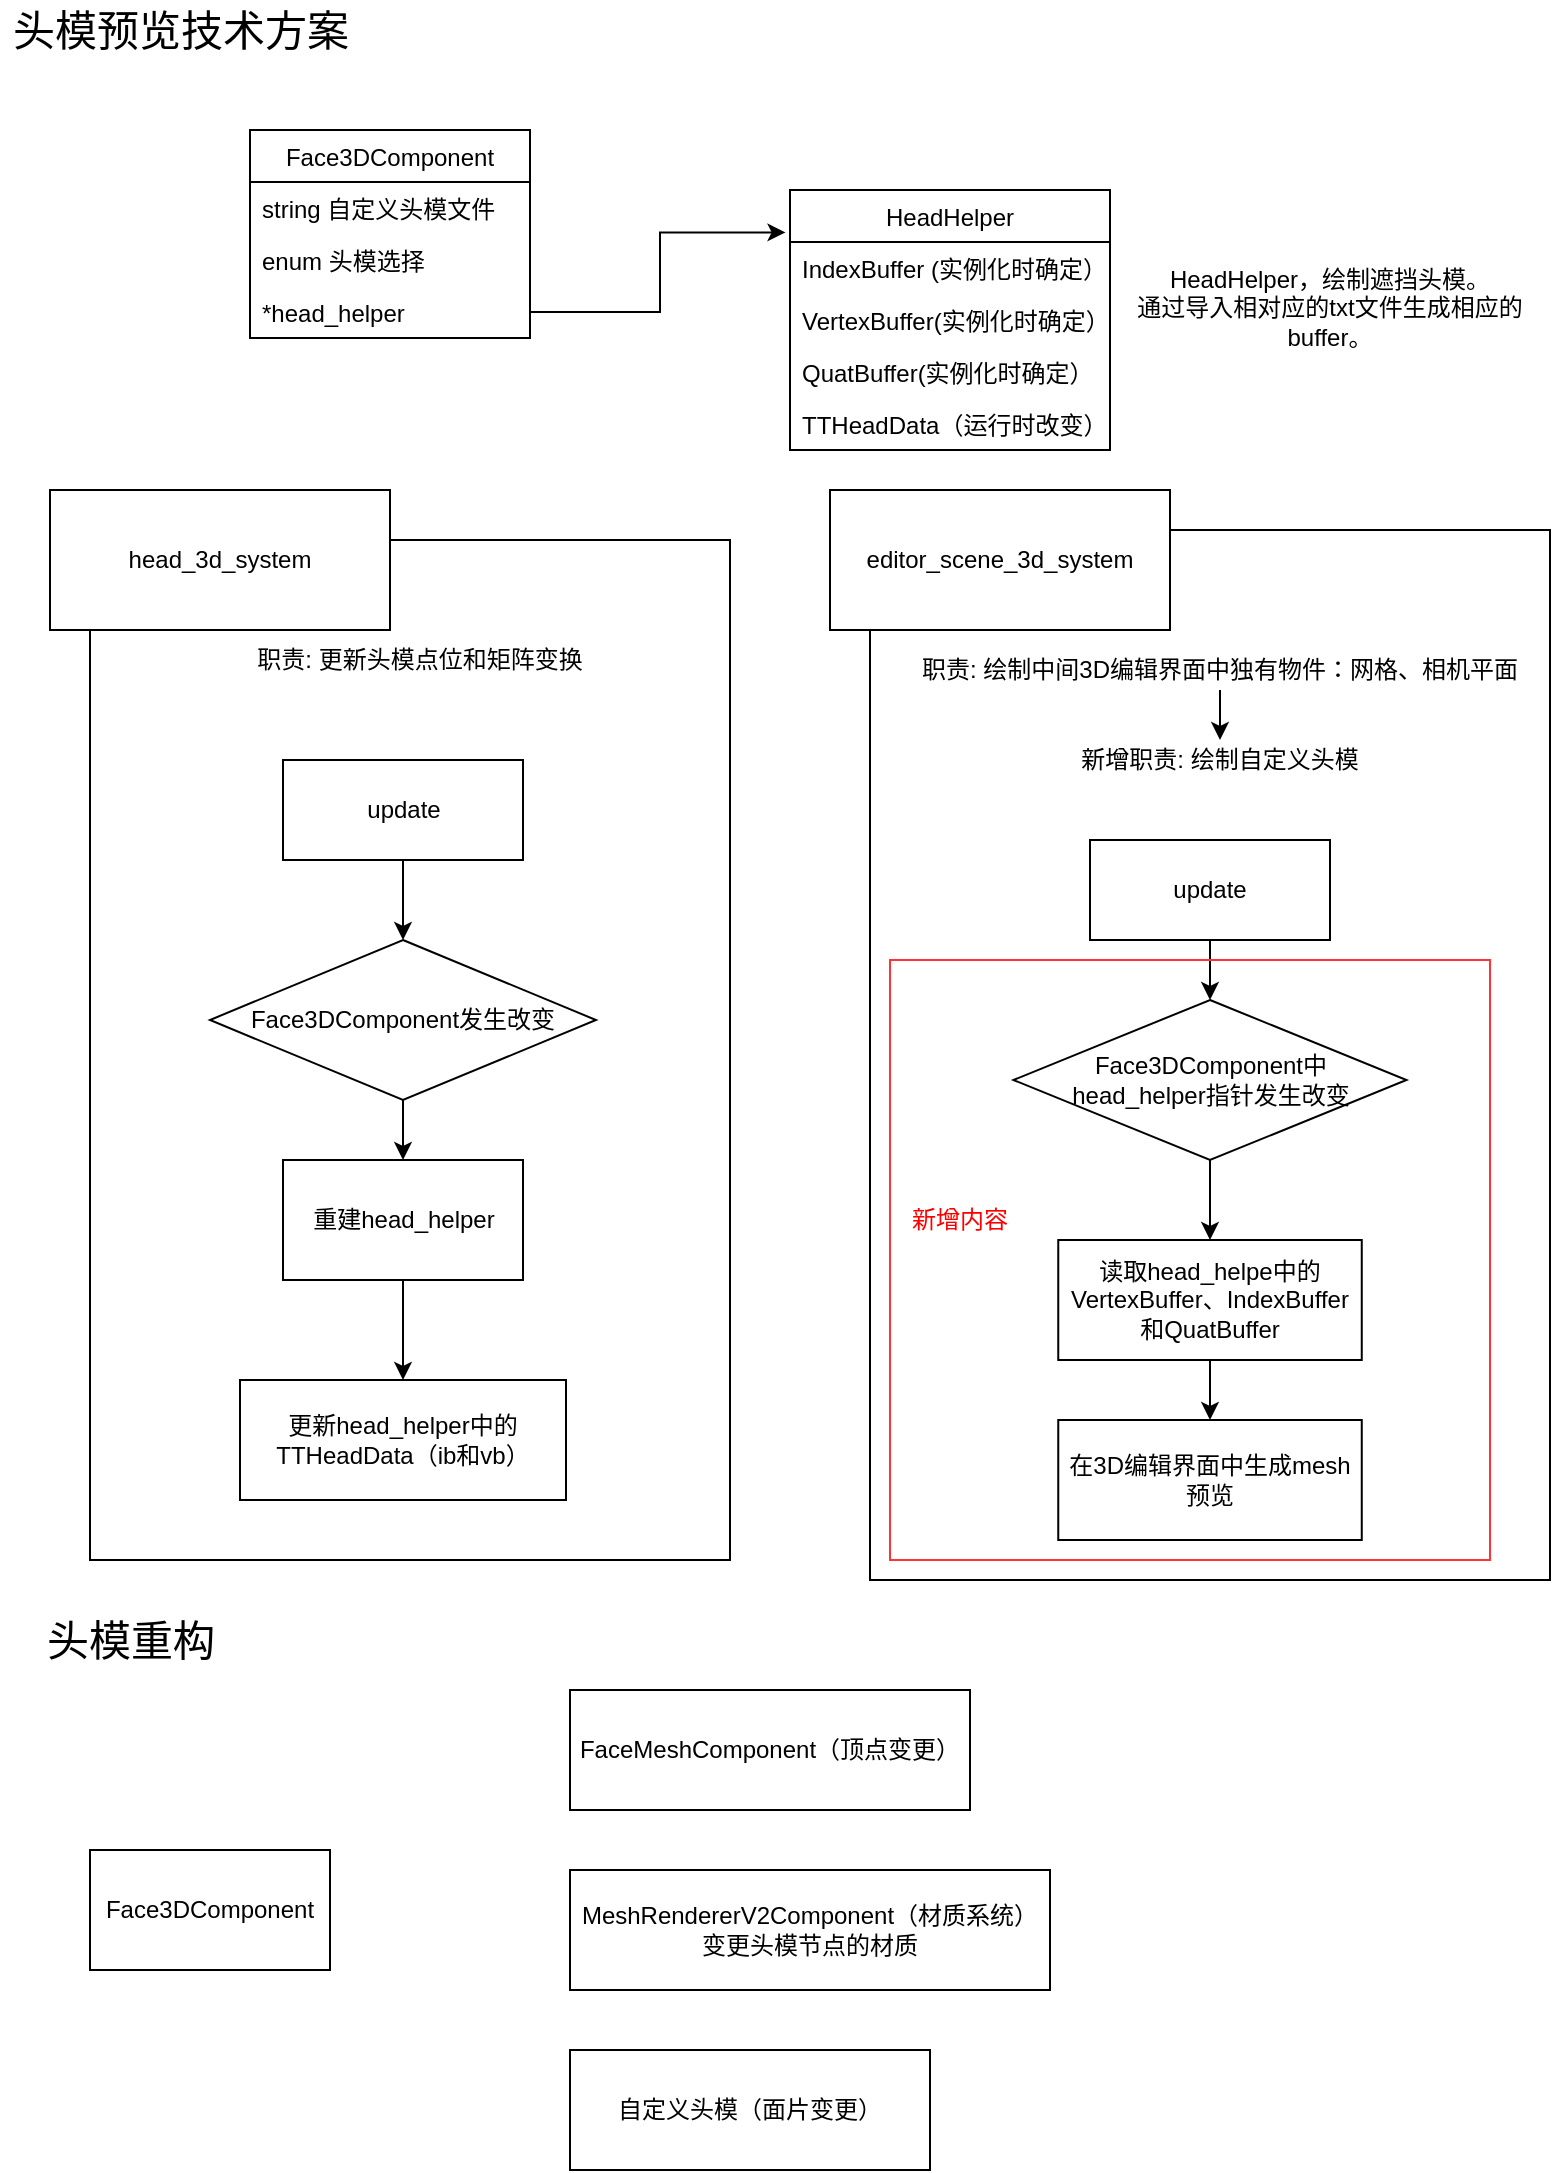 <mxfile version="14.9.0" type="github">
  <diagram id="C5RBs43oDa-KdzZeNtuy" name="Page-1">
    <mxGraphModel dx="1011" dy="736" grid="1" gridSize="10" guides="1" tooltips="1" connect="1" arrows="1" fold="1" page="1" pageScale="1" pageWidth="827" pageHeight="1169" math="0" shadow="0">
      <root>
        <mxCell id="WIyWlLk6GJQsqaUBKTNV-0" />
        <mxCell id="WIyWlLk6GJQsqaUBKTNV-1" parent="WIyWlLk6GJQsqaUBKTNV-0" />
        <mxCell id="O9CxE7nqKKuWHLjGEseC-1" value="" style="rounded=0;whiteSpace=wrap;html=1;" parent="WIyWlLk6GJQsqaUBKTNV-1" vertex="1">
          <mxGeometry x="460" y="330" width="340" height="525" as="geometry" />
        </mxCell>
        <mxCell id="O9CxE7nqKKuWHLjGEseC-0" value="editor_scene_3d_system" style="rounded=0;whiteSpace=wrap;html=1;" parent="WIyWlLk6GJQsqaUBKTNV-1" vertex="1">
          <mxGeometry x="440" y="310" width="170" height="70" as="geometry" />
        </mxCell>
        <mxCell id="O9CxE7nqKKuWHLjGEseC-3" value="" style="rounded=0;whiteSpace=wrap;html=1;" parent="WIyWlLk6GJQsqaUBKTNV-1" vertex="1">
          <mxGeometry x="70" y="335" width="320" height="510" as="geometry" />
        </mxCell>
        <mxCell id="O9CxE7nqKKuWHLjGEseC-4" value="head_3d_system" style="rounded=0;whiteSpace=wrap;html=1;" parent="WIyWlLk6GJQsqaUBKTNV-1" vertex="1">
          <mxGeometry x="50" y="310" width="170" height="70" as="geometry" />
        </mxCell>
        <mxCell id="O9CxE7nqKKuWHLjGEseC-10" style="edgeStyle=orthogonalEdgeStyle;rounded=0;orthogonalLoop=1;jettySize=auto;html=1;exitX=0.5;exitY=1;exitDx=0;exitDy=0;entryX=0.5;entryY=0;entryDx=0;entryDy=0;" parent="WIyWlLk6GJQsqaUBKTNV-1" source="O9CxE7nqKKuWHLjGEseC-6" target="O9CxE7nqKKuWHLjGEseC-8" edge="1">
          <mxGeometry relative="1" as="geometry" />
        </mxCell>
        <mxCell id="O9CxE7nqKKuWHLjGEseC-6" value="职责: 绘制中间3D编辑界面中独有物件：网格、相机平面" style="text;html=1;strokeColor=none;fillColor=none;align=center;verticalAlign=middle;whiteSpace=wrap;rounded=0;" parent="WIyWlLk6GJQsqaUBKTNV-1" vertex="1">
          <mxGeometry x="470" y="390" width="330" height="20" as="geometry" />
        </mxCell>
        <mxCell id="O9CxE7nqKKuWHLjGEseC-8" value="新增职责: 绘制自定义头模" style="text;html=1;strokeColor=none;fillColor=none;align=center;verticalAlign=middle;whiteSpace=wrap;rounded=0;" parent="WIyWlLk6GJQsqaUBKTNV-1" vertex="1">
          <mxGeometry x="470" y="435" width="330" height="20" as="geometry" />
        </mxCell>
        <mxCell id="O9CxE7nqKKuWHLjGEseC-16" style="edgeStyle=orthogonalEdgeStyle;rounded=0;orthogonalLoop=1;jettySize=auto;html=1;exitX=0.5;exitY=1;exitDx=0;exitDy=0;entryX=0.5;entryY=0;entryDx=0;entryDy=0;" parent="WIyWlLk6GJQsqaUBKTNV-1" source="O9CxE7nqKKuWHLjGEseC-14" target="O9CxE7nqKKuWHLjGEseC-15" edge="1">
          <mxGeometry relative="1" as="geometry" />
        </mxCell>
        <mxCell id="O9CxE7nqKKuWHLjGEseC-14" value="update" style="rounded=0;whiteSpace=wrap;html=1;" parent="WIyWlLk6GJQsqaUBKTNV-1" vertex="1">
          <mxGeometry x="166.5" y="445" width="120" height="50" as="geometry" />
        </mxCell>
        <mxCell id="O9CxE7nqKKuWHLjGEseC-29" style="edgeStyle=orthogonalEdgeStyle;rounded=0;orthogonalLoop=1;jettySize=auto;html=1;exitX=0.5;exitY=1;exitDx=0;exitDy=0;entryX=0.5;entryY=0;entryDx=0;entryDy=0;" parent="WIyWlLk6GJQsqaUBKTNV-1" source="O9CxE7nqKKuWHLjGEseC-15" target="O9CxE7nqKKuWHLjGEseC-17" edge="1">
          <mxGeometry relative="1" as="geometry" />
        </mxCell>
        <mxCell id="O9CxE7nqKKuWHLjGEseC-15" value="Face3DComponent发生改变" style="rhombus;whiteSpace=wrap;html=1;" parent="WIyWlLk6GJQsqaUBKTNV-1" vertex="1">
          <mxGeometry x="130" y="535" width="193" height="80" as="geometry" />
        </mxCell>
        <mxCell id="O9CxE7nqKKuWHLjGEseC-33" style="edgeStyle=orthogonalEdgeStyle;rounded=0;orthogonalLoop=1;jettySize=auto;html=1;exitX=0.5;exitY=1;exitDx=0;exitDy=0;entryX=0.5;entryY=0;entryDx=0;entryDy=0;" parent="WIyWlLk6GJQsqaUBKTNV-1" source="O9CxE7nqKKuWHLjGEseC-17" target="O9CxE7nqKKuWHLjGEseC-30" edge="1">
          <mxGeometry relative="1" as="geometry" />
        </mxCell>
        <mxCell id="O9CxE7nqKKuWHLjGEseC-17" value="重建head_helper" style="rounded=0;whiteSpace=wrap;html=1;" parent="WIyWlLk6GJQsqaUBKTNV-1" vertex="1">
          <mxGeometry x="166.5" y="645" width="120" height="60" as="geometry" />
        </mxCell>
        <mxCell id="O9CxE7nqKKuWHLjGEseC-18" value="HeadHelper" style="swimlane;fontStyle=0;childLayout=stackLayout;horizontal=1;startSize=26;horizontalStack=0;resizeParent=1;resizeParentMax=0;resizeLast=0;collapsible=1;marginBottom=0;" parent="WIyWlLk6GJQsqaUBKTNV-1" vertex="1">
          <mxGeometry x="420" y="160" width="160" height="130" as="geometry" />
        </mxCell>
        <mxCell id="O9CxE7nqKKuWHLjGEseC-19" value="IndexBuffer (实例化时确定）" style="text;strokeColor=none;fillColor=none;align=left;verticalAlign=top;spacingLeft=4;spacingRight=4;overflow=hidden;rotatable=0;points=[[0,0.5],[1,0.5]];portConstraint=eastwest;" parent="O9CxE7nqKKuWHLjGEseC-18" vertex="1">
          <mxGeometry y="26" width="160" height="26" as="geometry" />
        </mxCell>
        <mxCell id="O9CxE7nqKKuWHLjGEseC-20" value="VertexBuffer(实例化时确定）" style="text;strokeColor=none;fillColor=none;align=left;verticalAlign=top;spacingLeft=4;spacingRight=4;overflow=hidden;rotatable=0;points=[[0,0.5],[1,0.5]];portConstraint=eastwest;" parent="O9CxE7nqKKuWHLjGEseC-18" vertex="1">
          <mxGeometry y="52" width="160" height="26" as="geometry" />
        </mxCell>
        <mxCell id="O9CxE7nqKKuWHLjGEseC-21" value="QuatBuffer(实例化时确定）" style="text;strokeColor=none;fillColor=none;align=left;verticalAlign=top;spacingLeft=4;spacingRight=4;overflow=hidden;rotatable=0;points=[[0,0.5],[1,0.5]];portConstraint=eastwest;" parent="O9CxE7nqKKuWHLjGEseC-18" vertex="1">
          <mxGeometry y="78" width="160" height="26" as="geometry" />
        </mxCell>
        <mxCell id="O9CxE7nqKKuWHLjGEseC-32" value="TTHeadData（运行时改变）" style="text;strokeColor=none;fillColor=none;align=left;verticalAlign=top;spacingLeft=4;spacingRight=4;overflow=hidden;rotatable=0;points=[[0,0.5],[1,0.5]];portConstraint=eastwest;" parent="O9CxE7nqKKuWHLjGEseC-18" vertex="1">
          <mxGeometry y="104" width="160" height="26" as="geometry" />
        </mxCell>
        <mxCell id="O9CxE7nqKKuWHLjGEseC-22" value="Face3DComponent" style="swimlane;fontStyle=0;childLayout=stackLayout;horizontal=1;startSize=26;horizontalStack=0;resizeParent=1;resizeParentMax=0;resizeLast=0;collapsible=1;marginBottom=0;" parent="WIyWlLk6GJQsqaUBKTNV-1" vertex="1">
          <mxGeometry x="150" y="130" width="140" height="104" as="geometry" />
        </mxCell>
        <mxCell id="O9CxE7nqKKuWHLjGEseC-23" value="string 自定义头模文件" style="text;strokeColor=none;fillColor=none;align=left;verticalAlign=top;spacingLeft=4;spacingRight=4;overflow=hidden;rotatable=0;points=[[0,0.5],[1,0.5]];portConstraint=eastwest;" parent="O9CxE7nqKKuWHLjGEseC-22" vertex="1">
          <mxGeometry y="26" width="140" height="26" as="geometry" />
        </mxCell>
        <mxCell id="O9CxE7nqKKuWHLjGEseC-24" value="enum 头模选择" style="text;strokeColor=none;fillColor=none;align=left;verticalAlign=top;spacingLeft=4;spacingRight=4;overflow=hidden;rotatable=0;points=[[0,0.5],[1,0.5]];portConstraint=eastwest;" parent="O9CxE7nqKKuWHLjGEseC-22" vertex="1">
          <mxGeometry y="52" width="140" height="26" as="geometry" />
        </mxCell>
        <mxCell id="O9CxE7nqKKuWHLjGEseC-25" value="*head_helper" style="text;strokeColor=none;fillColor=none;align=left;verticalAlign=top;spacingLeft=4;spacingRight=4;overflow=hidden;rotatable=0;points=[[0,0.5],[1,0.5]];portConstraint=eastwest;" parent="O9CxE7nqKKuWHLjGEseC-22" vertex="1">
          <mxGeometry y="78" width="140" height="26" as="geometry" />
        </mxCell>
        <mxCell id="O9CxE7nqKKuWHLjGEseC-26" style="edgeStyle=orthogonalEdgeStyle;rounded=0;orthogonalLoop=1;jettySize=auto;html=1;exitX=1;exitY=0.5;exitDx=0;exitDy=0;entryX=-0.014;entryY=0.163;entryDx=0;entryDy=0;entryPerimeter=0;" parent="WIyWlLk6GJQsqaUBKTNV-1" source="O9CxE7nqKKuWHLjGEseC-25" target="O9CxE7nqKKuWHLjGEseC-18" edge="1">
          <mxGeometry relative="1" as="geometry" />
        </mxCell>
        <mxCell id="O9CxE7nqKKuWHLjGEseC-28" value="HeadHelper，绘制遮挡头模。&lt;br&gt;通过导入相对应的txt文件生成相应的buffer。" style="text;html=1;strokeColor=none;fillColor=none;align=center;verticalAlign=middle;whiteSpace=wrap;rounded=0;" parent="WIyWlLk6GJQsqaUBKTNV-1" vertex="1">
          <mxGeometry x="580" y="190" width="220" height="58" as="geometry" />
        </mxCell>
        <mxCell id="O9CxE7nqKKuWHLjGEseC-30" value="更新head_helper中的&lt;br&gt;TTHeadData（ib和vb）" style="rounded=0;whiteSpace=wrap;html=1;" parent="WIyWlLk6GJQsqaUBKTNV-1" vertex="1">
          <mxGeometry x="145" y="755" width="163" height="60" as="geometry" />
        </mxCell>
        <mxCell id="O9CxE7nqKKuWHLjGEseC-36" style="edgeStyle=orthogonalEdgeStyle;rounded=0;orthogonalLoop=1;jettySize=auto;html=1;exitX=0.5;exitY=1;exitDx=0;exitDy=0;entryX=0.5;entryY=0;entryDx=0;entryDy=0;" parent="WIyWlLk6GJQsqaUBKTNV-1" source="O9CxE7nqKKuWHLjGEseC-34" target="O9CxE7nqKKuWHLjGEseC-35" edge="1">
          <mxGeometry relative="1" as="geometry" />
        </mxCell>
        <mxCell id="O9CxE7nqKKuWHLjGEseC-34" value="update" style="rounded=0;whiteSpace=wrap;html=1;" parent="WIyWlLk6GJQsqaUBKTNV-1" vertex="1">
          <mxGeometry x="570" y="485" width="120" height="50" as="geometry" />
        </mxCell>
        <mxCell id="O9CxE7nqKKuWHLjGEseC-38" style="edgeStyle=orthogonalEdgeStyle;rounded=0;orthogonalLoop=1;jettySize=auto;html=1;exitX=0.5;exitY=1;exitDx=0;exitDy=0;" parent="WIyWlLk6GJQsqaUBKTNV-1" source="O9CxE7nqKKuWHLjGEseC-35" target="O9CxE7nqKKuWHLjGEseC-37" edge="1">
          <mxGeometry relative="1" as="geometry" />
        </mxCell>
        <mxCell id="O9CxE7nqKKuWHLjGEseC-35" value="Face3DComponent中&lt;br&gt;head_helper指针发生改变" style="rhombus;whiteSpace=wrap;html=1;" parent="WIyWlLk6GJQsqaUBKTNV-1" vertex="1">
          <mxGeometry x="531.75" y="565" width="196.5" height="80" as="geometry" />
        </mxCell>
        <mxCell id="O9CxE7nqKKuWHLjGEseC-40" style="edgeStyle=orthogonalEdgeStyle;rounded=0;orthogonalLoop=1;jettySize=auto;html=1;exitX=0.5;exitY=1;exitDx=0;exitDy=0;entryX=0.5;entryY=0;entryDx=0;entryDy=0;" parent="WIyWlLk6GJQsqaUBKTNV-1" source="O9CxE7nqKKuWHLjGEseC-37" target="O9CxE7nqKKuWHLjGEseC-39" edge="1">
          <mxGeometry relative="1" as="geometry" />
        </mxCell>
        <mxCell id="O9CxE7nqKKuWHLjGEseC-37" value="读取head_helpe中的VertexBuffer、IndexBuffer和QuatBuffer" style="rounded=0;whiteSpace=wrap;html=1;" parent="WIyWlLk6GJQsqaUBKTNV-1" vertex="1">
          <mxGeometry x="554.13" y="685" width="151.75" height="60" as="geometry" />
        </mxCell>
        <mxCell id="O9CxE7nqKKuWHLjGEseC-39" value="在3D编辑界面中生成mesh预览" style="rounded=0;whiteSpace=wrap;html=1;" parent="WIyWlLk6GJQsqaUBKTNV-1" vertex="1">
          <mxGeometry x="554.13" y="775" width="151.75" height="60" as="geometry" />
        </mxCell>
        <mxCell id="O9CxE7nqKKuWHLjGEseC-42" value="" style="rounded=0;whiteSpace=wrap;html=1;fillColor=none;strokeColor=#FF3333;" parent="WIyWlLk6GJQsqaUBKTNV-1" vertex="1">
          <mxGeometry x="470" y="545" width="300" height="300" as="geometry" />
        </mxCell>
        <mxCell id="O9CxE7nqKKuWHLjGEseC-41" value="职责: 更新头模点位和矩阵变换" style="text;html=1;strokeColor=none;fillColor=none;align=center;verticalAlign=middle;whiteSpace=wrap;rounded=0;" parent="WIyWlLk6GJQsqaUBKTNV-1" vertex="1">
          <mxGeometry x="70" y="385" width="330" height="20" as="geometry" />
        </mxCell>
        <mxCell id="O9CxE7nqKKuWHLjGEseC-43" value="新增内容" style="text;html=1;strokeColor=none;fillColor=none;align=center;verticalAlign=middle;whiteSpace=wrap;rounded=0;fontColor=#FF0000;" parent="WIyWlLk6GJQsqaUBKTNV-1" vertex="1">
          <mxGeometry x="480" y="665" width="50" height="20" as="geometry" />
        </mxCell>
        <mxCell id="jnxm_U-zidSxs9HYSOZe-0" value="Face3DComponent" style="rounded=0;whiteSpace=wrap;html=1;" vertex="1" parent="WIyWlLk6GJQsqaUBKTNV-1">
          <mxGeometry x="70" y="990" width="120" height="60" as="geometry" />
        </mxCell>
        <mxCell id="jnxm_U-zidSxs9HYSOZe-1" value="FaceMeshComponent（顶点变更）" style="rounded=0;whiteSpace=wrap;html=1;" vertex="1" parent="WIyWlLk6GJQsqaUBKTNV-1">
          <mxGeometry x="310" y="910" width="200" height="60" as="geometry" />
        </mxCell>
        <mxCell id="jnxm_U-zidSxs9HYSOZe-2" value="MeshRendererV2Component（材质系统）&lt;br&gt;变更头模节点的材质" style="rounded=0;whiteSpace=wrap;html=1;" vertex="1" parent="WIyWlLk6GJQsqaUBKTNV-1">
          <mxGeometry x="310" y="1000" width="240" height="60" as="geometry" />
        </mxCell>
        <mxCell id="jnxm_U-zidSxs9HYSOZe-3" value="自定义头模（面片变更）" style="rounded=0;whiteSpace=wrap;html=1;" vertex="1" parent="WIyWlLk6GJQsqaUBKTNV-1">
          <mxGeometry x="310" y="1090" width="180" height="60" as="geometry" />
        </mxCell>
        <mxCell id="jnxm_U-zidSxs9HYSOZe-4" value="头模预览技术方案" style="text;html=1;align=center;verticalAlign=middle;resizable=0;points=[];autosize=1;strokeColor=none;strokeWidth=6;fontSize=21;" vertex="1" parent="WIyWlLk6GJQsqaUBKTNV-1">
          <mxGeometry x="25" y="65" width="180" height="30" as="geometry" />
        </mxCell>
        <mxCell id="jnxm_U-zidSxs9HYSOZe-5" value="头模重构" style="text;html=1;align=center;verticalAlign=middle;resizable=0;points=[];autosize=1;strokeColor=none;strokeWidth=6;fontSize=21;" vertex="1" parent="WIyWlLk6GJQsqaUBKTNV-1">
          <mxGeometry x="40" y="870" width="100" height="30" as="geometry" />
        </mxCell>
      </root>
    </mxGraphModel>
  </diagram>
</mxfile>
